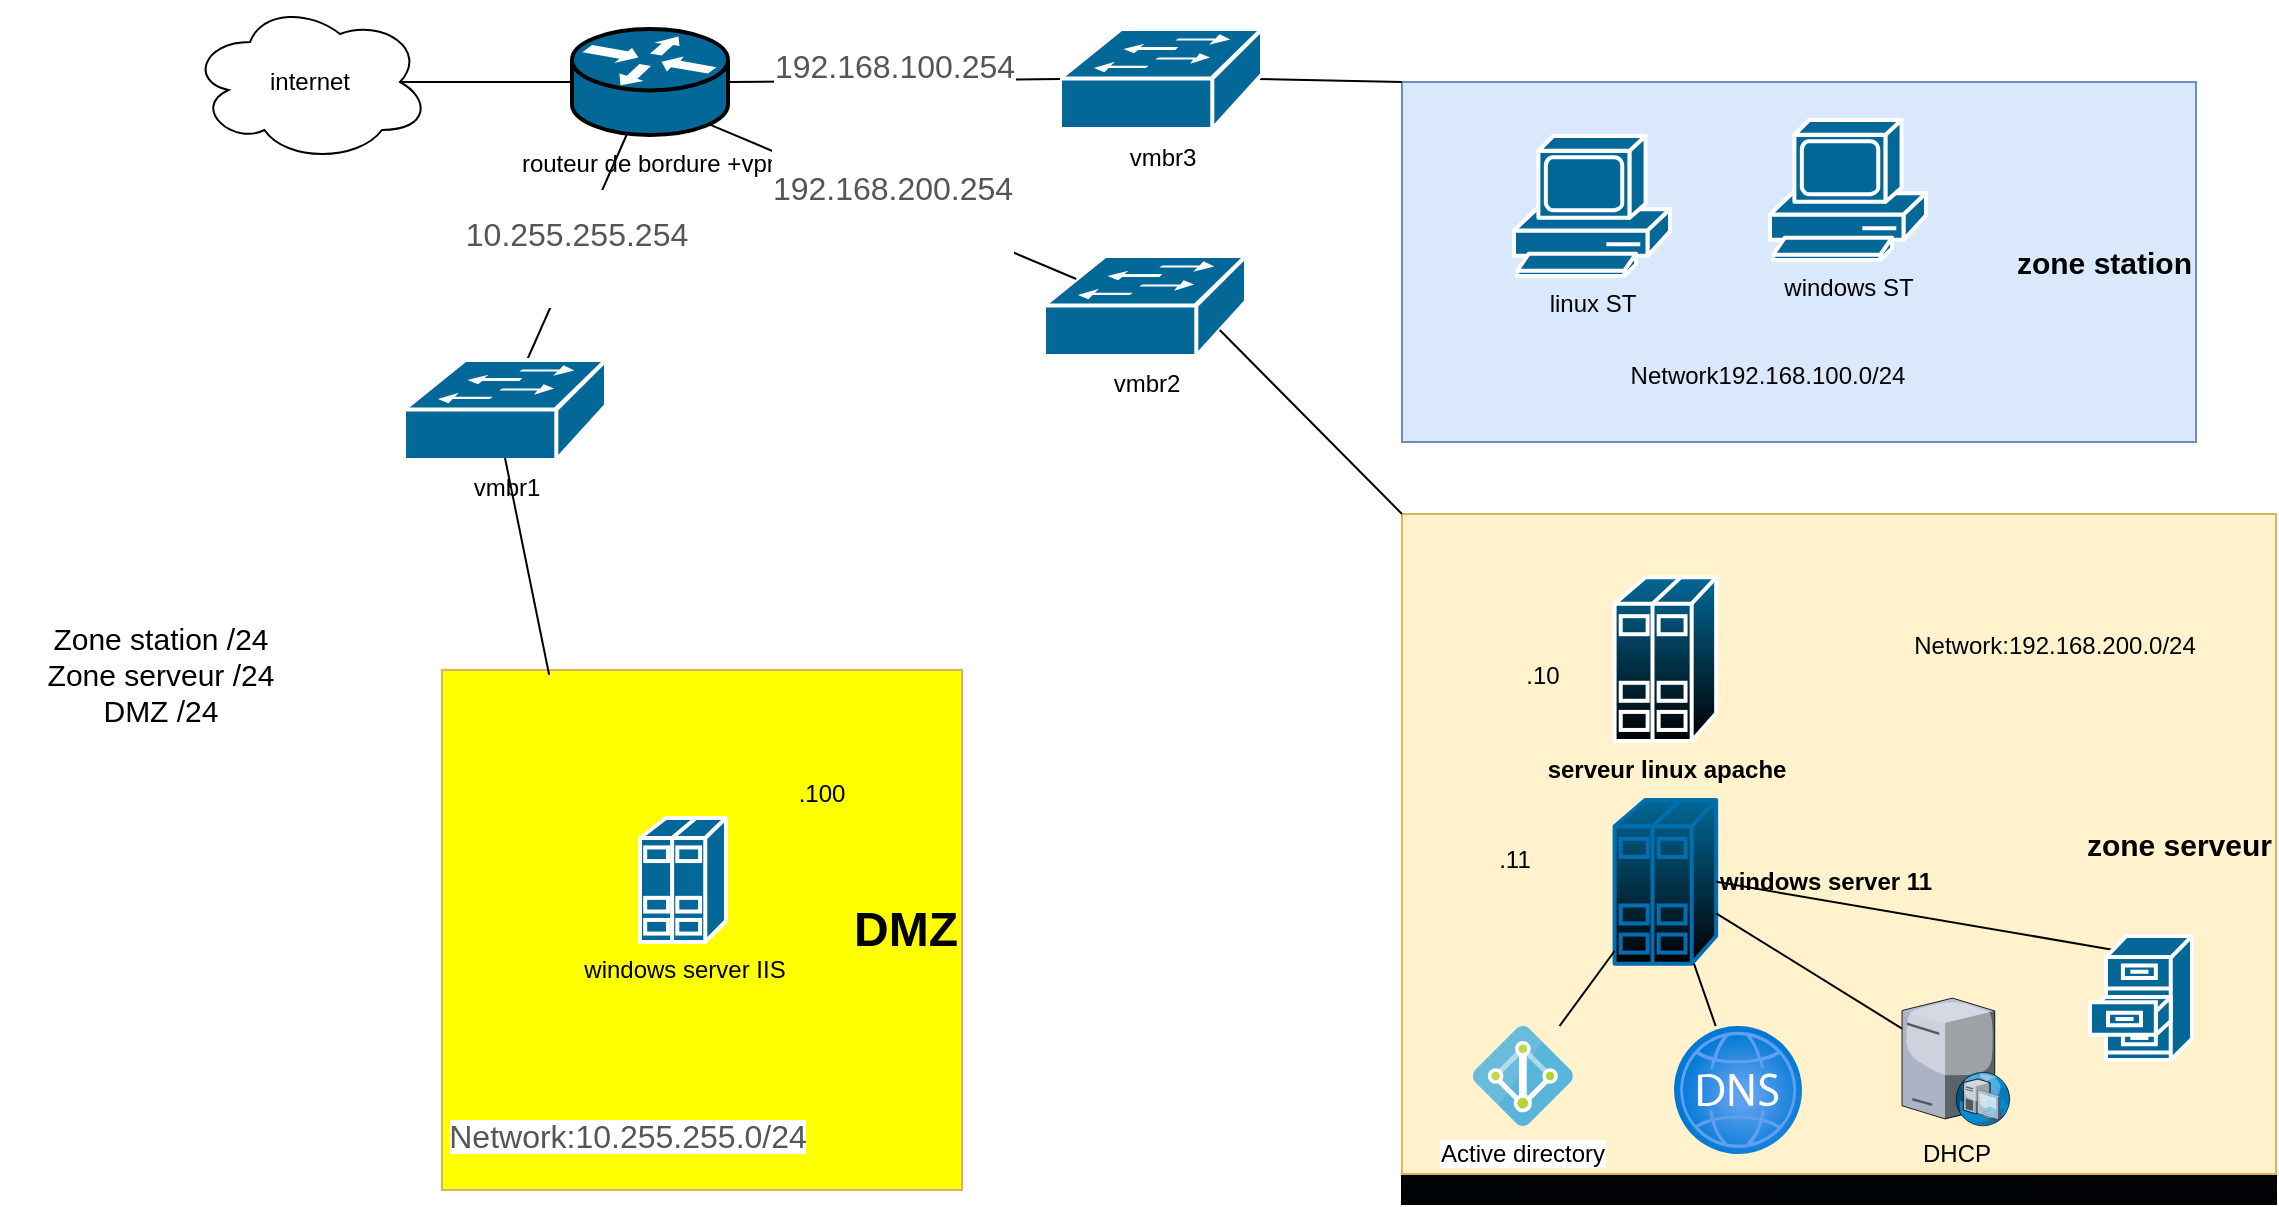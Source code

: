 <mxfile>
    <diagram id="WkzuzJuz80rkRivc9DpX" name="plan réseau">
        <mxGraphModel dx="1084" dy="893" grid="0" gridSize="10" guides="1" tooltips="1" connect="1" arrows="1" fold="1" page="0" pageScale="1" pageWidth="850" pageHeight="1100" math="0" shadow="0">
            <root>
                <mxCell id="0"/>
                <mxCell id="1" parent="0"/>
                <mxCell id="2" value="routeur de bordure +vpn" style="shape=mxgraph.cisco.routers.router;sketch=0;html=1;pointerEvents=1;dashed=0;fillColor=#036897;strokeColor=default;strokeWidth=2;verticalLabelPosition=bottom;verticalAlign=top;align=center;outlineConnect=0;" parent="1" vertex="1">
                    <mxGeometry x="159" y="-252.5" width="78" height="53" as="geometry"/>
                </mxCell>
                <mxCell id="8" value="internet" style="ellipse;shape=cloud;whiteSpace=wrap;html=1;" parent="1" vertex="1">
                    <mxGeometry x="-32" y="-266" width="120" height="80" as="geometry"/>
                </mxCell>
                <mxCell id="22" value="vmbr2" style="shape=mxgraph.cisco.switches.workgroup_switch;sketch=0;html=1;pointerEvents=1;dashed=0;fillColor=#036897;strokeColor=#ffffff;strokeWidth=2;verticalLabelPosition=bottom;verticalAlign=top;align=center;outlineConnect=0;" parent="1" vertex="1">
                    <mxGeometry x="395" y="-139" width="101" height="50" as="geometry"/>
                </mxCell>
                <mxCell id="23" value="Network:192.168.200.0/24" style="group;fillColor=#1ba1e2;strokeColor=default;fontStyle=1;fontColor=none;gradientColor=default;labelBackgroundColor=none;noLabel=1;verticalAlign=top;" parent="1" vertex="1" connectable="0">
                    <mxGeometry x="574" y="-10" width="437" height="345" as="geometry"/>
                </mxCell>
                <mxCell id="20" value="&lt;b&gt;&lt;font style=&quot;font-size: 15px;&quot;&gt;zone serveur&lt;/font&gt;&lt;/b&gt;" style="rounded=0;whiteSpace=wrap;html=1;align=right;fillStyle=solid;fillColor=#fff2cc;strokeColor=#d6b656;" parent="23" vertex="1">
                    <mxGeometry width="437" height="330" as="geometry"/>
                </mxCell>
                <mxCell id="12" value="serveur linux apache" style="shape=mxgraph.cisco.servers.standard_host;sketch=0;html=1;pointerEvents=1;dashed=0;fillColor=#036897;strokeColor=#ffffff;strokeWidth=2;verticalLabelPosition=bottom;verticalAlign=top;align=center;outlineConnect=0;fontStyle=1;gradientColor=default;" parent="23" vertex="1">
                    <mxGeometry x="106.297" y="31.68" width="50.786" height="81.84" as="geometry"/>
                </mxCell>
                <mxCell id="16" value="windows server 11" style="shape=mxgraph.cisco.servers.standard_host;sketch=0;html=1;pointerEvents=1;dashed=0;fillColor=#036897;strokeColor=#006EAF;strokeWidth=2;verticalLabelPosition=middle;verticalAlign=middle;align=left;outlineConnect=0;fontColor=#000000;fontStyle=1;labelPosition=right;gradientColor=default;" parent="23" vertex="1">
                    <mxGeometry x="106.294" y="143" width="50.786" height="81.84" as="geometry"/>
                </mxCell>
                <mxCell id="48" value="" style="endArrow=none;html=1;exitX=1;exitY=0.5;exitDx=0;exitDy=0;exitPerimeter=0;entryX=0.22;entryY=0.11;entryDx=0;entryDy=0;entryPerimeter=0;" edge="1" parent="23" source="16" target="74">
                    <mxGeometry width="50" height="50" relative="1" as="geometry">
                        <mxPoint x="-369.678" y="-88.44" as="sourcePoint"/>
                        <mxPoint x="321.999" y="270.023" as="targetPoint"/>
                    </mxGeometry>
                </mxCell>
                <mxCell id="63" value="Network:192.168.200.0/24" style="text;html=1;strokeColor=none;fillColor=none;align=center;verticalAlign=middle;whiteSpace=wrap;rounded=0;" vertex="1" parent="23">
                    <mxGeometry x="290.546" y="46.2" width="70.865" height="39.6" as="geometry"/>
                </mxCell>
                <mxCell id="66" value=".10" style="text;html=1;strokeColor=none;fillColor=none;align=center;verticalAlign=middle;whiteSpace=wrap;rounded=0;" vertex="1" parent="23">
                    <mxGeometry x="35.432" y="60.72" width="70.865" height="39.6" as="geometry"/>
                </mxCell>
                <mxCell id="64" value=".11" style="text;html=1;strokeColor=none;fillColor=none;align=center;verticalAlign=middle;whiteSpace=wrap;rounded=0;" vertex="1" parent="23">
                    <mxGeometry x="21.259" y="153" width="70.865" height="39.6" as="geometry"/>
                </mxCell>
                <mxCell id="71" value="Active directory" style="sketch=0;aspect=fixed;html=1;points=[];align=center;image;fontSize=12;image=img/lib/mscae/Active_Directory.svg;fontColor=#000000;" vertex="1" parent="23">
                    <mxGeometry x="35.43" y="256" width="50" height="50" as="geometry"/>
                </mxCell>
                <mxCell id="72" value="" style="aspect=fixed;html=1;points=[];align=center;image;fontSize=12;image=img/lib/azure2/networking/DNS_Zones.svg;fontColor=#000000;" vertex="1" parent="23">
                    <mxGeometry x="136" y="256" width="64" height="64" as="geometry"/>
                </mxCell>
                <mxCell id="73" value="DHCP" style="verticalLabelPosition=bottom;sketch=0;aspect=fixed;html=1;verticalAlign=top;strokeColor=none;align=center;outlineConnect=0;shape=mxgraph.citrix.dhcp_server;fontColor=#000000;" vertex="1" parent="23">
                    <mxGeometry x="250" y="242.05" width="54" height="63.95" as="geometry"/>
                </mxCell>
                <mxCell id="74" value="" style="shape=mxgraph.cisco.storage.file_cabinet;html=1;pointerEvents=1;dashed=0;fillColor=#036897;strokeColor=#ffffff;strokeWidth=2;verticalLabelPosition=bottom;verticalAlign=top;align=center;outlineConnect=0;fontColor=#000000;" vertex="1" parent="23">
                    <mxGeometry x="344" y="211" width="51" height="62" as="geometry"/>
                </mxCell>
                <mxCell id="75" value="" style="endArrow=none;html=1;fontColor=#000000;" edge="1" parent="23" source="73" target="16">
                    <mxGeometry width="50" height="50" relative="1" as="geometry">
                        <mxPoint x="174" y="305" as="sourcePoint"/>
                        <mxPoint x="224" y="255" as="targetPoint"/>
                    </mxGeometry>
                </mxCell>
                <mxCell id="76" value="" style="endArrow=none;html=1;fontColor=#000000;" edge="1" parent="23" source="71" target="16">
                    <mxGeometry width="50" height="50" relative="1" as="geometry">
                        <mxPoint x="24" y="286" as="sourcePoint"/>
                        <mxPoint x="74" y="236" as="targetPoint"/>
                    </mxGeometry>
                </mxCell>
                <mxCell id="77" value="" style="endArrow=none;html=1;fontColor=#000000;" edge="1" parent="23" source="72" target="16">
                    <mxGeometry width="50" height="50" relative="1" as="geometry">
                        <mxPoint x="95" y="265" as="sourcePoint"/>
                        <mxPoint x="145" y="215" as="targetPoint"/>
                    </mxGeometry>
                </mxCell>
                <mxCell id="24" value="" style="group;fillColor=#dae8fc;strokeColor=#6c8ebf;fillStyle=auto;" parent="1" vertex="1" connectable="0">
                    <mxGeometry x="574" y="-226" width="397" height="180" as="geometry"/>
                </mxCell>
                <mxCell id="21" value="&lt;font size=&quot;1&quot; style=&quot;&quot;&gt;&lt;b style=&quot;font-size: 15px;&quot;&gt;zone station&lt;/b&gt;&lt;/font&gt;" style="rounded=0;whiteSpace=wrap;html=1;fillColor=#dae8fc;strokeColor=#6c8ebf;align=right;" parent="24" vertex="1">
                    <mxGeometry width="397" height="180" as="geometry"/>
                </mxCell>
                <mxCell id="14" value="linux ST" style="shape=mxgraph.cisco.computers_and_peripherals.pc;html=1;pointerEvents=1;dashed=0;fillColor=#036897;strokeColor=#ffffff;strokeWidth=2;verticalLabelPosition=bottom;verticalAlign=top;align=center;outlineConnect=0;" parent="24" vertex="1">
                    <mxGeometry x="56" y="27" width="78" height="70" as="geometry"/>
                </mxCell>
                <mxCell id="15" value="windows ST" style="shape=mxgraph.cisco.computers_and_peripherals.pc;html=1;pointerEvents=1;dashed=0;fillColor=#036897;strokeColor=#ffffff;strokeWidth=2;verticalLabelPosition=bottom;verticalAlign=top;align=center;outlineConnect=0;" parent="24" vertex="1">
                    <mxGeometry x="184" y="19" width="78" height="70" as="geometry"/>
                </mxCell>
                <mxCell id="65" value="Network192.168.100.0/24" style="text;html=1;strokeColor=none;fillColor=none;align=center;verticalAlign=middle;whiteSpace=wrap;rounded=0;" vertex="1" parent="24">
                    <mxGeometry x="153" y="132" width="60" height="30" as="geometry"/>
                </mxCell>
                <mxCell id="25" value="" style="group;fillColor=#FFFF00;strokeColor=#D79B00;glass=0;gradientColor=none;" parent="1" vertex="1" connectable="0">
                    <mxGeometry x="94" y="68" width="260" height="260" as="geometry"/>
                </mxCell>
                <mxCell id="19" value="&lt;b&gt;&lt;font style=&quot;font-size: 24px;&quot;&gt;DMZ&lt;/font&gt;&lt;/b&gt;" style="whiteSpace=wrap;html=1;aspect=fixed;align=right;fillColor=#FFFF00;strokeColor=#d6b656;" parent="25" vertex="1">
                    <mxGeometry width="260" height="260" as="geometry"/>
                </mxCell>
                <mxCell id="4" value="windows server IIS" style="shape=mxgraph.cisco.servers.standard_host;sketch=0;html=1;pointerEvents=1;dashed=0;fillColor=#036897;strokeColor=#ffffff;strokeWidth=2;verticalLabelPosition=bottom;verticalAlign=top;align=center;outlineConnect=0;" parent="25" vertex="1">
                    <mxGeometry x="99" y="74" width="43" height="62" as="geometry"/>
                </mxCell>
                <mxCell id="61" value="&lt;br&gt;&lt;span style=&quot;color: rgb(85, 85, 85); font-family: Poppins, sans-serif; font-size: medium; font-style: normal; font-variant-ligatures: normal; font-variant-caps: normal; font-weight: 400; letter-spacing: normal; orphans: 2; text-align: start; text-indent: 0px; text-transform: none; widows: 2; word-spacing: 0px; -webkit-text-stroke-width: 0px; background-color: rgb(255, 255, 255); text-decoration-thickness: initial; text-decoration-style: initial; text-decoration-color: initial; float: none; display: inline !important;&quot;&gt;Network:10.255.255.0/24&lt;/span&gt;&lt;br&gt;" style="text;html=1;strokeColor=none;fillColor=none;align=center;verticalAlign=middle;whiteSpace=wrap;rounded=0;" vertex="1" parent="25">
                    <mxGeometry x="63" y="211" width="60" height="30" as="geometry"/>
                </mxCell>
                <mxCell id="62" value=".100" style="text;html=1;strokeColor=none;fillColor=none;align=center;verticalAlign=middle;whiteSpace=wrap;rounded=0;" vertex="1" parent="25">
                    <mxGeometry x="160" y="47" width="60" height="30" as="geometry"/>
                </mxCell>
                <mxCell id="30" value="&#10;&lt;span style=&quot;color: rgb(85, 85, 85); font-family: Poppins, sans-serif; font-size: medium; font-style: normal; font-variant-ligatures: normal; font-variant-caps: normal; font-weight: 400; letter-spacing: normal; orphans: 2; text-align: start; text-indent: 0px; text-transform: none; widows: 2; word-spacing: 0px; -webkit-text-stroke-width: 0px; background-color: rgb(255, 255, 255); text-decoration-thickness: initial; text-decoration-style: initial; text-decoration-color: initial; float: none; display: inline !important;&quot;&gt;10.255.255.254&lt;/span&gt;&#10;&#10;" style="endArrow=none;html=1;" parent="1" source="46" target="2" edge="1">
                    <mxGeometry width="50" height="50" relative="1" as="geometry">
                        <mxPoint x="146.0" y="-72" as="sourcePoint"/>
                        <mxPoint x="629" y="51" as="targetPoint"/>
                    </mxGeometry>
                </mxCell>
                <mxCell id="42" value="vmbr1" style="edgeLabel;html=1;align=center;verticalAlign=middle;resizable=0;points=[];" parent="30" vertex="1" connectable="0">
                    <mxGeometry x="0.306" y="-1" relative="1" as="geometry">
                        <mxPoint x="-72" y="96" as="offset"/>
                    </mxGeometry>
                </mxCell>
                <mxCell id="35" value="" style="endArrow=none;html=1;entryX=0;entryY=0.5;entryDx=0;entryDy=0;entryPerimeter=0;exitX=0.875;exitY=0.5;exitDx=0;exitDy=0;exitPerimeter=0;" parent="1" source="8" target="2" edge="1">
                    <mxGeometry width="50" height="50" relative="1" as="geometry">
                        <mxPoint x="579" y="101" as="sourcePoint"/>
                        <mxPoint x="629" y="51" as="targetPoint"/>
                    </mxGeometry>
                </mxCell>
                <mxCell id="45" value="Zone station /24&lt;br&gt;Zone serveur /24&lt;br&gt;DMZ /24" style="text;html=1;strokeColor=none;fillColor=none;align=center;verticalAlign=middle;whiteSpace=wrap;rounded=0;glass=0;fillStyle=auto;fontSize=15;" parent="1" vertex="1">
                    <mxGeometry x="-127" y="55" width="161" height="30" as="geometry"/>
                </mxCell>
                <mxCell id="46" value="vmbr1" style="shape=mxgraph.cisco.switches.workgroup_switch;sketch=0;html=1;pointerEvents=1;dashed=0;fillColor=#036897;strokeColor=#ffffff;strokeWidth=2;verticalLabelPosition=bottom;verticalAlign=top;align=center;outlineConnect=0;" vertex="1" parent="1">
                    <mxGeometry x="75" y="-87" width="101" height="50" as="geometry"/>
                </mxCell>
                <mxCell id="47" value="" style="endArrow=none;html=1;entryX=0.5;entryY=0.98;entryDx=0;entryDy=0;entryPerimeter=0;exitX=0.206;exitY=0.009;exitDx=0;exitDy=0;exitPerimeter=0;" edge="1" parent="1" source="19" target="46">
                    <mxGeometry width="50" height="50" relative="1" as="geometry">
                        <mxPoint x="84" y="34" as="sourcePoint"/>
                        <mxPoint x="134" y="-16" as="targetPoint"/>
                    </mxGeometry>
                </mxCell>
                <mxCell id="49" value="" style="endArrow=none;html=1;entryX=0;entryY=0;entryDx=0;entryDy=0;exitX=0.98;exitY=0.5;exitDx=0;exitDy=0;exitPerimeter=0;" edge="1" parent="1" source="51" target="21">
                    <mxGeometry width="50" height="50" relative="1" as="geometry">
                        <mxPoint x="452" y="-183" as="sourcePoint"/>
                        <mxPoint x="470" y="-163" as="targetPoint"/>
                    </mxGeometry>
                </mxCell>
                <mxCell id="51" value="vmbr3" style="shape=mxgraph.cisco.switches.workgroup_switch;sketch=0;html=1;pointerEvents=1;dashed=0;fillColor=#036897;strokeColor=#ffffff;strokeWidth=2;verticalLabelPosition=bottom;verticalAlign=top;align=center;outlineConnect=0;" vertex="1" parent="1">
                    <mxGeometry x="403" y="-252.5" width="101" height="50" as="geometry"/>
                </mxCell>
                <mxCell id="53" value="&#10;&lt;span style=&quot;color: rgb(85, 85, 85); font-family: Poppins, sans-serif; font-size: medium; font-style: normal; font-variant-ligatures: normal; font-variant-caps: normal; font-weight: 400; letter-spacing: normal; orphans: 2; text-align: start; text-indent: 0px; text-transform: none; widows: 2; word-spacing: 0px; -webkit-text-stroke-width: 0px; background-color: rgb(255, 255, 255); text-decoration-thickness: initial; text-decoration-style: initial; text-decoration-color: initial; float: none; display: inline !important;&quot;&gt;192.168.100.254&lt;/span&gt;&#10;&#10;" style="endArrow=none;html=1;entryX=0;entryY=0.5;entryDx=0;entryDy=0;entryPerimeter=0;exitX=1;exitY=0.5;exitDx=0;exitDy=0;exitPerimeter=0;" edge="1" parent="1" source="2" target="51">
                    <mxGeometry width="50" height="50" relative="1" as="geometry">
                        <mxPoint x="420" y="-113" as="sourcePoint"/>
                        <mxPoint x="470" y="-163" as="targetPoint"/>
                    </mxGeometry>
                </mxCell>
                <mxCell id="59" value="&#10;&lt;span style=&quot;color: rgb(85, 85, 85); font-family: Poppins, sans-serif; font-size: medium; font-style: normal; font-variant-ligatures: normal; font-variant-caps: normal; font-weight: 400; letter-spacing: normal; orphans: 2; text-align: start; text-indent: 0px; text-transform: none; widows: 2; word-spacing: 0px; -webkit-text-stroke-width: 0px; background-color: rgb(255, 255, 255); text-decoration-thickness: initial; text-decoration-style: initial; text-decoration-color: initial; float: none; display: inline !important;&quot;&gt;192.168.200.254&lt;/span&gt;&#10;&#10;" style="endArrow=none;html=1;exitX=0.88;exitY=0.9;exitDx=0;exitDy=0;exitPerimeter=0;entryX=0.16;entryY=0.23;entryDx=0;entryDy=0;entryPerimeter=0;" edge="1" parent="1" source="2" target="22">
                    <mxGeometry width="50" height="50" relative="1" as="geometry">
                        <mxPoint x="493" y="5" as="sourcePoint"/>
                        <mxPoint x="543" y="-45" as="targetPoint"/>
                    </mxGeometry>
                </mxCell>
                <mxCell id="60" value="" style="endArrow=none;html=1;entryX=0.87;entryY=0.74;entryDx=0;entryDy=0;entryPerimeter=0;exitX=0;exitY=0;exitDx=0;exitDy=0;" edge="1" parent="1" source="20" target="22">
                    <mxGeometry width="50" height="50" relative="1" as="geometry">
                        <mxPoint x="493" y="5" as="sourcePoint"/>
                        <mxPoint x="543" y="-45" as="targetPoint"/>
                    </mxGeometry>
                </mxCell>
            </root>
        </mxGraphModel>
    </diagram>
</mxfile>